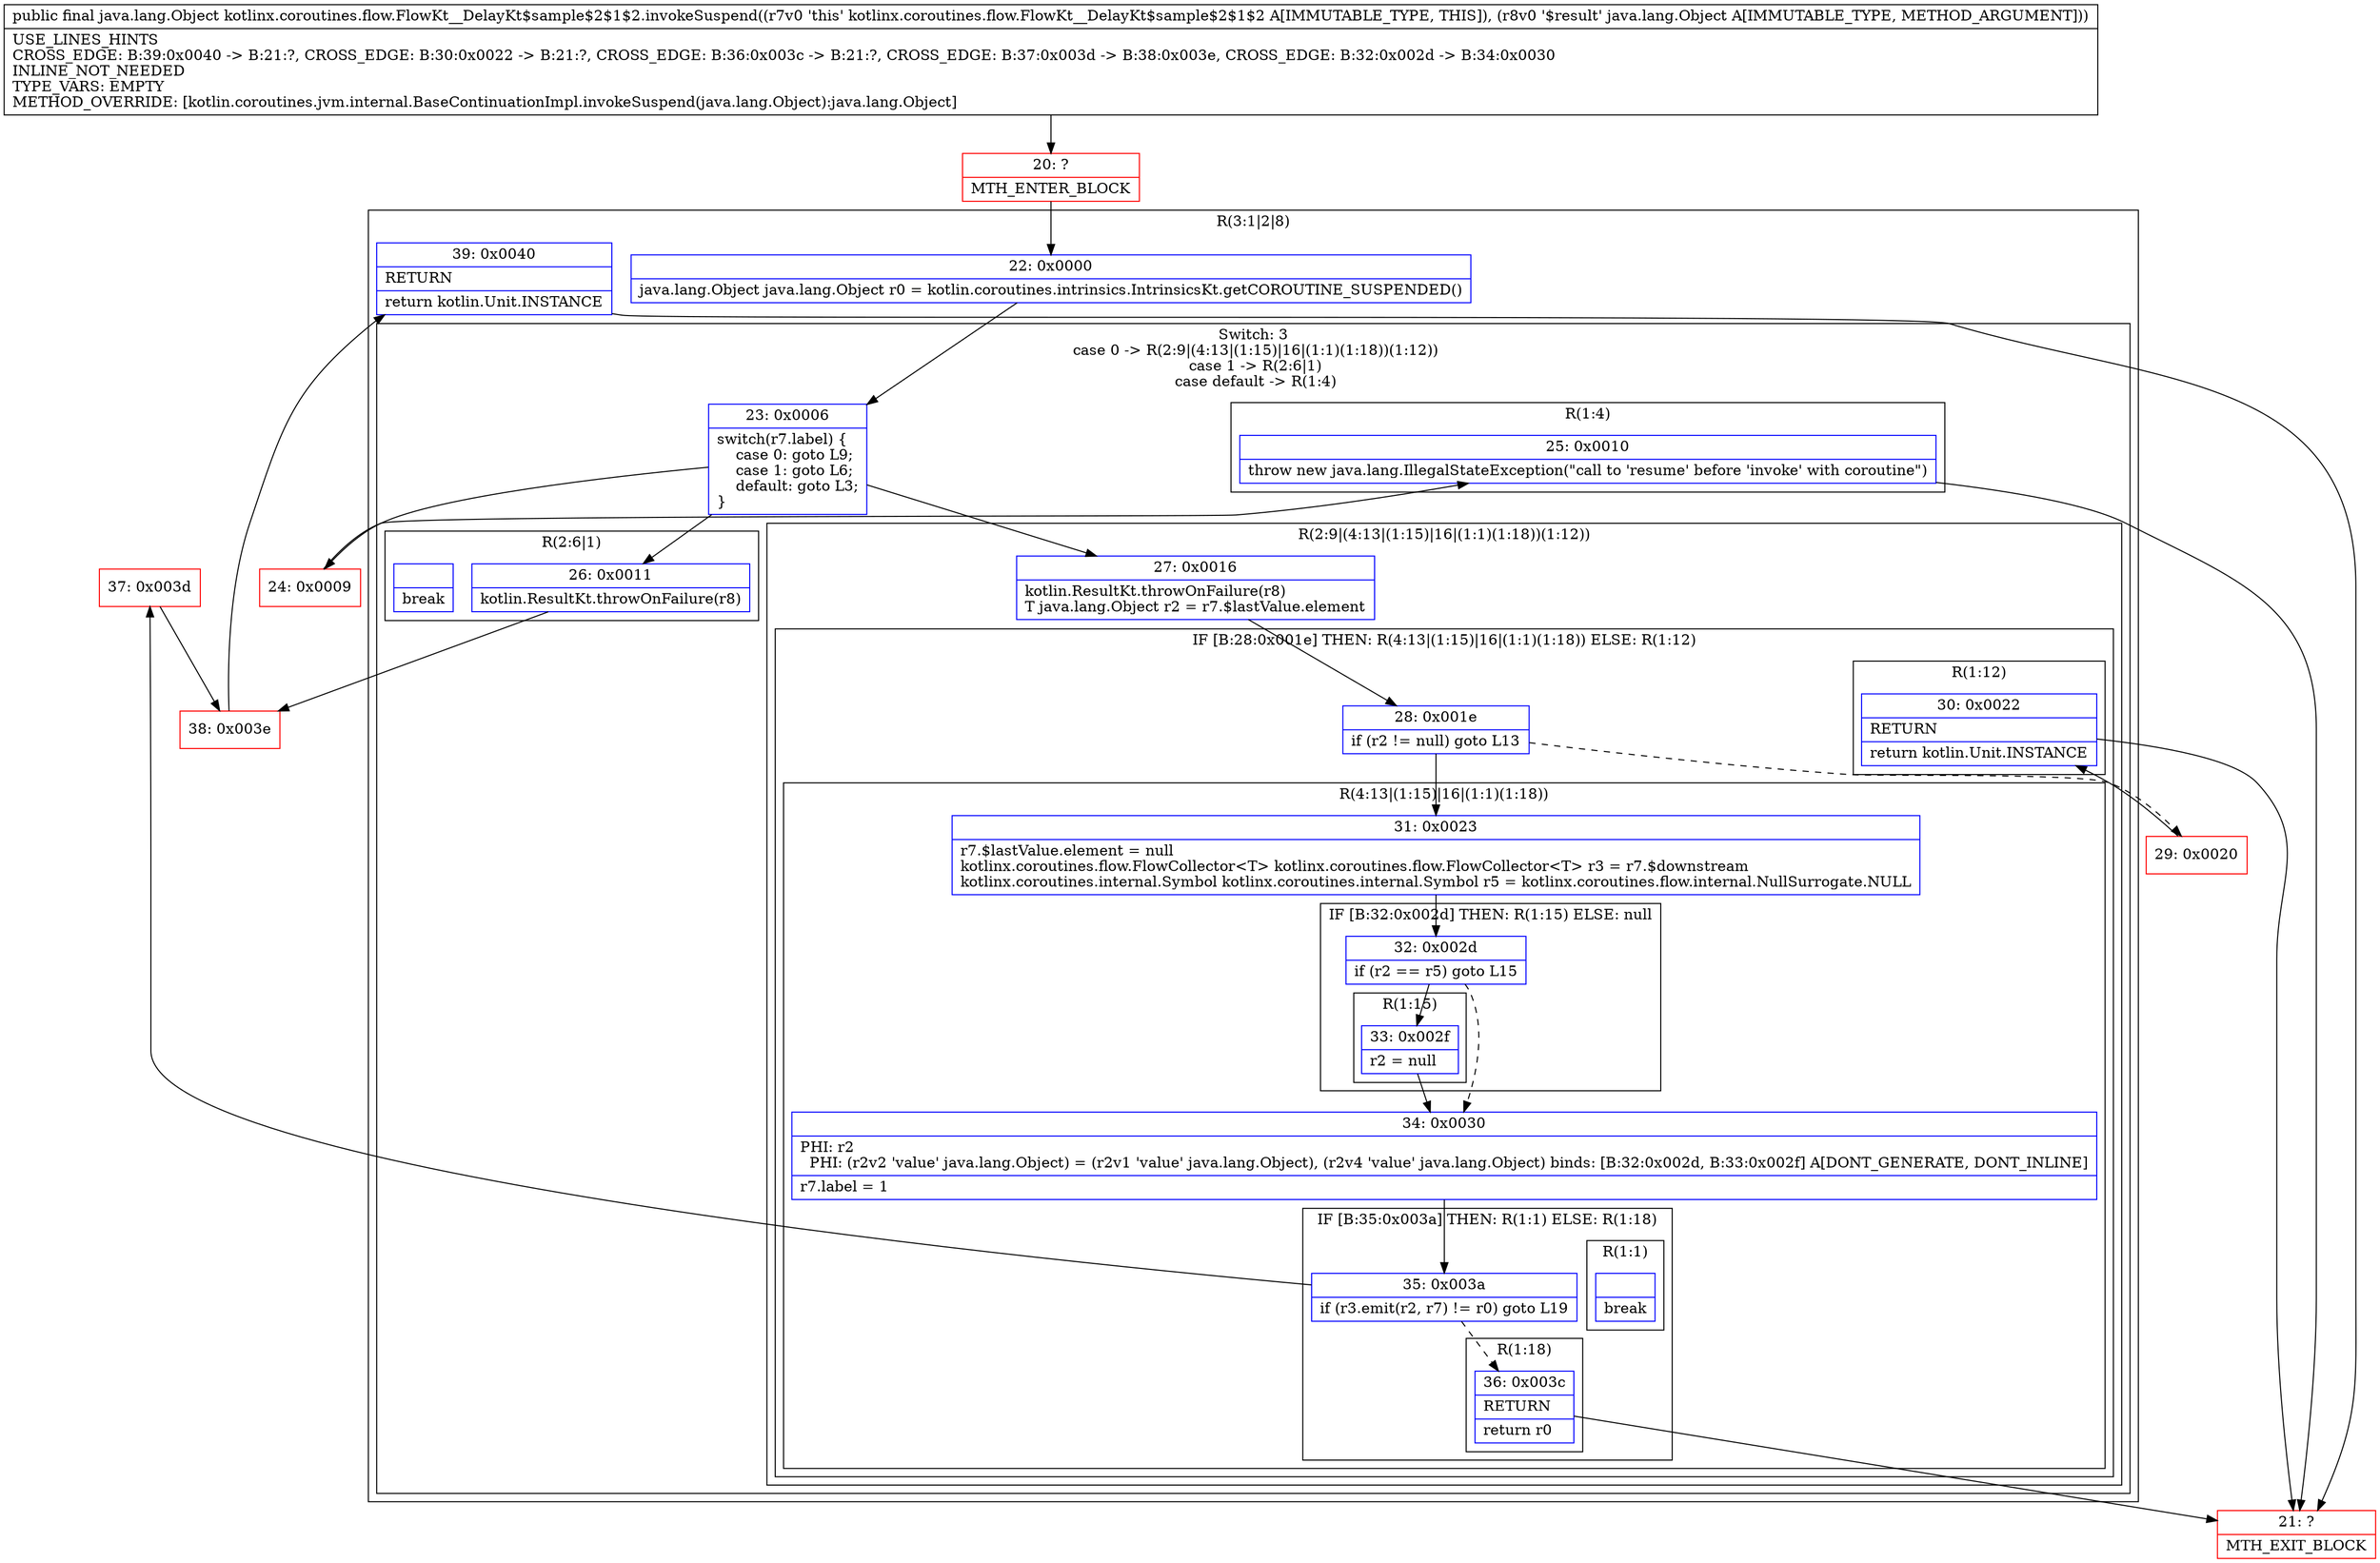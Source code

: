 digraph "CFG forkotlinx.coroutines.flow.FlowKt__DelayKt$sample$2$1$2.invokeSuspend(Ljava\/lang\/Object;)Ljava\/lang\/Object;" {
subgraph cluster_Region_1002298528 {
label = "R(3:1|2|8)";
node [shape=record,color=blue];
Node_22 [shape=record,label="{22\:\ 0x0000|java.lang.Object java.lang.Object r0 = kotlin.coroutines.intrinsics.IntrinsicsKt.getCOROUTINE_SUSPENDED()\l}"];
subgraph cluster_SwitchRegion_1039655493 {
label = "Switch: 3
 case 0 -> R(2:9|(4:13|(1:15)|16|(1:1)(1:18))(1:12))
 case 1 -> R(2:6|1)
 case default -> R(1:4)";
node [shape=record,color=blue];
Node_23 [shape=record,label="{23\:\ 0x0006|switch(r7.label) \{\l    case 0: goto L9;\l    case 1: goto L6;\l    default: goto L3;\l\}\l}"];
subgraph cluster_Region_1222206894 {
label = "R(2:9|(4:13|(1:15)|16|(1:1)(1:18))(1:12))";
node [shape=record,color=blue];
Node_27 [shape=record,label="{27\:\ 0x0016|kotlin.ResultKt.throwOnFailure(r8)\lT java.lang.Object r2 = r7.$lastValue.element\l}"];
subgraph cluster_IfRegion_1637252063 {
label = "IF [B:28:0x001e] THEN: R(4:13|(1:15)|16|(1:1)(1:18)) ELSE: R(1:12)";
node [shape=record,color=blue];
Node_28 [shape=record,label="{28\:\ 0x001e|if (r2 != null) goto L13\l}"];
subgraph cluster_Region_1980700476 {
label = "R(4:13|(1:15)|16|(1:1)(1:18))";
node [shape=record,color=blue];
Node_31 [shape=record,label="{31\:\ 0x0023|r7.$lastValue.element = null\lkotlinx.coroutines.flow.FlowCollector\<T\> kotlinx.coroutines.flow.FlowCollector\<T\> r3 = r7.$downstream\lkotlinx.coroutines.internal.Symbol kotlinx.coroutines.internal.Symbol r5 = kotlinx.coroutines.flow.internal.NullSurrogate.NULL\l}"];
subgraph cluster_IfRegion_1979246648 {
label = "IF [B:32:0x002d] THEN: R(1:15) ELSE: null";
node [shape=record,color=blue];
Node_32 [shape=record,label="{32\:\ 0x002d|if (r2 == r5) goto L15\l}"];
subgraph cluster_Region_500496585 {
label = "R(1:15)";
node [shape=record,color=blue];
Node_33 [shape=record,label="{33\:\ 0x002f|r2 = null\l}"];
}
}
Node_34 [shape=record,label="{34\:\ 0x0030|PHI: r2 \l  PHI: (r2v2 'value' java.lang.Object) = (r2v1 'value' java.lang.Object), (r2v4 'value' java.lang.Object) binds: [B:32:0x002d, B:33:0x002f] A[DONT_GENERATE, DONT_INLINE]\l|r7.label = 1\l}"];
subgraph cluster_IfRegion_759840386 {
label = "IF [B:35:0x003a] THEN: R(1:1) ELSE: R(1:18)";
node [shape=record,color=blue];
Node_35 [shape=record,label="{35\:\ 0x003a|if (r3.emit(r2, r7) != r0) goto L19\l}"];
subgraph cluster_Region_1783663154 {
label = "R(1:1)";
node [shape=record,color=blue];
Node_InsnContainer_469353579 [shape=record,label="{|break\l}"];
}
subgraph cluster_Region_735569328 {
label = "R(1:18)";
node [shape=record,color=blue];
Node_36 [shape=record,label="{36\:\ 0x003c|RETURN\l|return r0\l}"];
}
}
}
subgraph cluster_Region_135622654 {
label = "R(1:12)";
node [shape=record,color=blue];
Node_30 [shape=record,label="{30\:\ 0x0022|RETURN\l|return kotlin.Unit.INSTANCE\l}"];
}
}
}
subgraph cluster_Region_175260019 {
label = "R(2:6|1)";
node [shape=record,color=blue];
Node_26 [shape=record,label="{26\:\ 0x0011|kotlin.ResultKt.throwOnFailure(r8)\l}"];
Node_InsnContainer_1679641365 [shape=record,label="{|break\l}"];
}
subgraph cluster_Region_831656289 {
label = "R(1:4)";
node [shape=record,color=blue];
Node_25 [shape=record,label="{25\:\ 0x0010|throw new java.lang.IllegalStateException(\"call to 'resume' before 'invoke' with coroutine\")\l}"];
}
}
Node_39 [shape=record,label="{39\:\ 0x0040|RETURN\l|return kotlin.Unit.INSTANCE\l}"];
}
Node_20 [shape=record,color=red,label="{20\:\ ?|MTH_ENTER_BLOCK\l}"];
Node_24 [shape=record,color=red,label="{24\:\ 0x0009}"];
Node_21 [shape=record,color=red,label="{21\:\ ?|MTH_EXIT_BLOCK\l}"];
Node_38 [shape=record,color=red,label="{38\:\ 0x003e}"];
Node_29 [shape=record,color=red,label="{29\:\ 0x0020}"];
Node_37 [shape=record,color=red,label="{37\:\ 0x003d}"];
MethodNode[shape=record,label="{public final java.lang.Object kotlinx.coroutines.flow.FlowKt__DelayKt$sample$2$1$2.invokeSuspend((r7v0 'this' kotlinx.coroutines.flow.FlowKt__DelayKt$sample$2$1$2 A[IMMUTABLE_TYPE, THIS]), (r8v0 '$result' java.lang.Object A[IMMUTABLE_TYPE, METHOD_ARGUMENT]))  | USE_LINES_HINTS\lCROSS_EDGE: B:39:0x0040 \-\> B:21:?, CROSS_EDGE: B:30:0x0022 \-\> B:21:?, CROSS_EDGE: B:36:0x003c \-\> B:21:?, CROSS_EDGE: B:37:0x003d \-\> B:38:0x003e, CROSS_EDGE: B:32:0x002d \-\> B:34:0x0030\lINLINE_NOT_NEEDED\lTYPE_VARS: EMPTY\lMETHOD_OVERRIDE: [kotlin.coroutines.jvm.internal.BaseContinuationImpl.invokeSuspend(java.lang.Object):java.lang.Object]\l}"];
MethodNode -> Node_20;Node_22 -> Node_23;
Node_23 -> Node_24;
Node_23 -> Node_26;
Node_23 -> Node_27;
Node_27 -> Node_28;
Node_28 -> Node_29[style=dashed];
Node_28 -> Node_31;
Node_31 -> Node_32;
Node_32 -> Node_33;
Node_32 -> Node_34[style=dashed];
Node_33 -> Node_34;
Node_34 -> Node_35;
Node_35 -> Node_36[style=dashed];
Node_35 -> Node_37;
Node_36 -> Node_21;
Node_30 -> Node_21;
Node_26 -> Node_38;
Node_25 -> Node_21;
Node_39 -> Node_21;
Node_20 -> Node_22;
Node_24 -> Node_25;
Node_38 -> Node_39;
Node_29 -> Node_30;
Node_37 -> Node_38;
}

